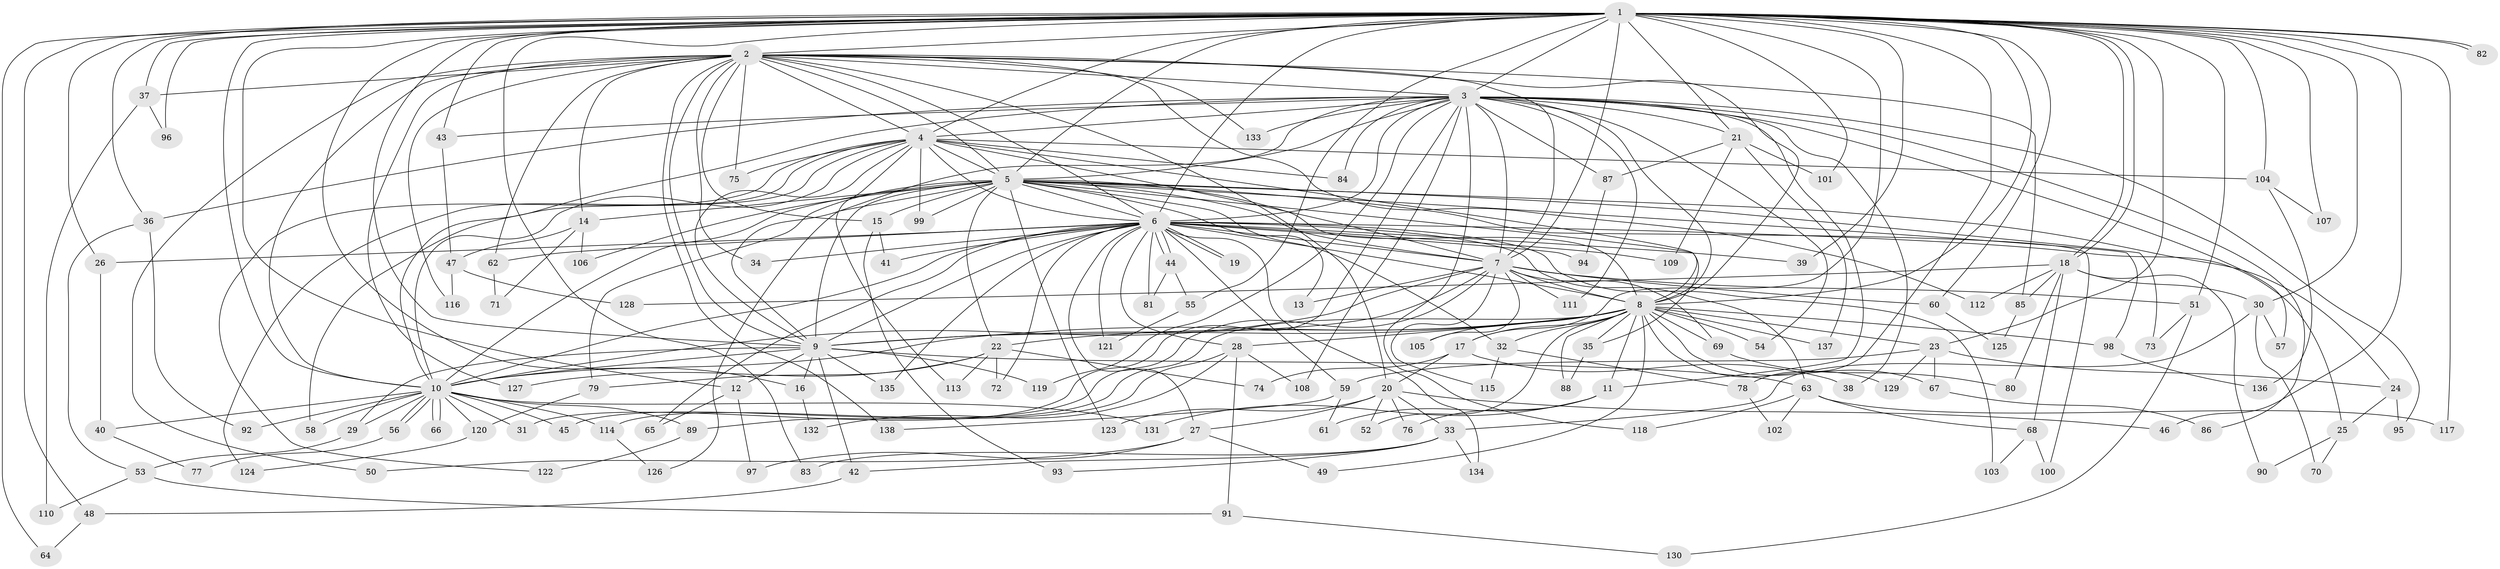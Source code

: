 // Generated by graph-tools (version 1.1) at 2025/49/03/09/25 03:49:34]
// undirected, 138 vertices, 301 edges
graph export_dot {
graph [start="1"]
  node [color=gray90,style=filled];
  1;
  2;
  3;
  4;
  5;
  6;
  7;
  8;
  9;
  10;
  11;
  12;
  13;
  14;
  15;
  16;
  17;
  18;
  19;
  20;
  21;
  22;
  23;
  24;
  25;
  26;
  27;
  28;
  29;
  30;
  31;
  32;
  33;
  34;
  35;
  36;
  37;
  38;
  39;
  40;
  41;
  42;
  43;
  44;
  45;
  46;
  47;
  48;
  49;
  50;
  51;
  52;
  53;
  54;
  55;
  56;
  57;
  58;
  59;
  60;
  61;
  62;
  63;
  64;
  65;
  66;
  67;
  68;
  69;
  70;
  71;
  72;
  73;
  74;
  75;
  76;
  77;
  78;
  79;
  80;
  81;
  82;
  83;
  84;
  85;
  86;
  87;
  88;
  89;
  90;
  91;
  92;
  93;
  94;
  95;
  96;
  97;
  98;
  99;
  100;
  101;
  102;
  103;
  104;
  105;
  106;
  107;
  108;
  109;
  110;
  111;
  112;
  113;
  114;
  115;
  116;
  117;
  118;
  119;
  120;
  121;
  122;
  123;
  124;
  125;
  126;
  127;
  128;
  129;
  130;
  131;
  132;
  133;
  134;
  135;
  136;
  137;
  138;
  1 -- 2;
  1 -- 3;
  1 -- 4;
  1 -- 5;
  1 -- 6;
  1 -- 7;
  1 -- 8;
  1 -- 9;
  1 -- 10;
  1 -- 12;
  1 -- 16;
  1 -- 17;
  1 -- 18;
  1 -- 18;
  1 -- 21;
  1 -- 23;
  1 -- 26;
  1 -- 30;
  1 -- 36;
  1 -- 37;
  1 -- 39;
  1 -- 43;
  1 -- 46;
  1 -- 48;
  1 -- 51;
  1 -- 55;
  1 -- 60;
  1 -- 64;
  1 -- 78;
  1 -- 82;
  1 -- 82;
  1 -- 83;
  1 -- 96;
  1 -- 101;
  1 -- 104;
  1 -- 107;
  1 -- 117;
  2 -- 3;
  2 -- 4;
  2 -- 5;
  2 -- 6;
  2 -- 7;
  2 -- 8;
  2 -- 9;
  2 -- 10;
  2 -- 14;
  2 -- 15;
  2 -- 20;
  2 -- 34;
  2 -- 37;
  2 -- 50;
  2 -- 62;
  2 -- 75;
  2 -- 85;
  2 -- 112;
  2 -- 116;
  2 -- 127;
  2 -- 133;
  2 -- 138;
  3 -- 4;
  3 -- 5;
  3 -- 6;
  3 -- 7;
  3 -- 8;
  3 -- 9;
  3 -- 10;
  3 -- 11;
  3 -- 21;
  3 -- 31;
  3 -- 36;
  3 -- 38;
  3 -- 43;
  3 -- 54;
  3 -- 57;
  3 -- 84;
  3 -- 86;
  3 -- 87;
  3 -- 95;
  3 -- 108;
  3 -- 111;
  3 -- 118;
  3 -- 119;
  3 -- 133;
  4 -- 5;
  4 -- 6;
  4 -- 7;
  4 -- 8;
  4 -- 9;
  4 -- 10;
  4 -- 58;
  4 -- 75;
  4 -- 84;
  4 -- 99;
  4 -- 104;
  4 -- 113;
  4 -- 122;
  4 -- 124;
  5 -- 6;
  5 -- 7;
  5 -- 8;
  5 -- 9;
  5 -- 10;
  5 -- 13;
  5 -- 14;
  5 -- 15;
  5 -- 22;
  5 -- 24;
  5 -- 32;
  5 -- 35;
  5 -- 73;
  5 -- 79;
  5 -- 98;
  5 -- 99;
  5 -- 100;
  5 -- 106;
  5 -- 123;
  5 -- 126;
  6 -- 7;
  6 -- 8;
  6 -- 9;
  6 -- 10;
  6 -- 19;
  6 -- 19;
  6 -- 25;
  6 -- 26;
  6 -- 27;
  6 -- 28;
  6 -- 34;
  6 -- 39;
  6 -- 41;
  6 -- 44;
  6 -- 44;
  6 -- 59;
  6 -- 62;
  6 -- 63;
  6 -- 65;
  6 -- 72;
  6 -- 81;
  6 -- 94;
  6 -- 103;
  6 -- 109;
  6 -- 121;
  6 -- 134;
  6 -- 135;
  7 -- 8;
  7 -- 9;
  7 -- 10;
  7 -- 13;
  7 -- 45;
  7 -- 51;
  7 -- 60;
  7 -- 69;
  7 -- 105;
  7 -- 111;
  7 -- 115;
  8 -- 9;
  8 -- 10;
  8 -- 11;
  8 -- 17;
  8 -- 22;
  8 -- 23;
  8 -- 28;
  8 -- 32;
  8 -- 35;
  8 -- 49;
  8 -- 52;
  8 -- 54;
  8 -- 67;
  8 -- 69;
  8 -- 88;
  8 -- 98;
  8 -- 105;
  8 -- 114;
  8 -- 129;
  8 -- 137;
  9 -- 10;
  9 -- 12;
  9 -- 16;
  9 -- 29;
  9 -- 42;
  9 -- 63;
  9 -- 119;
  9 -- 135;
  10 -- 29;
  10 -- 31;
  10 -- 40;
  10 -- 45;
  10 -- 56;
  10 -- 56;
  10 -- 58;
  10 -- 66;
  10 -- 66;
  10 -- 89;
  10 -- 92;
  10 -- 114;
  10 -- 120;
  10 -- 131;
  11 -- 61;
  11 -- 76;
  11 -- 131;
  12 -- 65;
  12 -- 97;
  14 -- 47;
  14 -- 71;
  14 -- 106;
  15 -- 41;
  15 -- 93;
  16 -- 132;
  17 -- 20;
  17 -- 38;
  17 -- 74;
  18 -- 30;
  18 -- 68;
  18 -- 80;
  18 -- 85;
  18 -- 90;
  18 -- 112;
  18 -- 128;
  20 -- 27;
  20 -- 33;
  20 -- 46;
  20 -- 52;
  20 -- 76;
  20 -- 123;
  21 -- 87;
  21 -- 101;
  21 -- 109;
  21 -- 137;
  22 -- 72;
  22 -- 74;
  22 -- 79;
  22 -- 113;
  22 -- 127;
  23 -- 24;
  23 -- 59;
  23 -- 67;
  23 -- 129;
  24 -- 25;
  24 -- 95;
  25 -- 70;
  25 -- 90;
  26 -- 40;
  27 -- 49;
  27 -- 50;
  27 -- 97;
  28 -- 89;
  28 -- 91;
  28 -- 108;
  28 -- 132;
  29 -- 53;
  30 -- 33;
  30 -- 57;
  30 -- 70;
  32 -- 78;
  32 -- 115;
  33 -- 42;
  33 -- 83;
  33 -- 93;
  33 -- 134;
  35 -- 88;
  36 -- 53;
  36 -- 92;
  37 -- 96;
  37 -- 110;
  40 -- 77;
  42 -- 48;
  43 -- 47;
  44 -- 55;
  44 -- 81;
  47 -- 116;
  47 -- 128;
  48 -- 64;
  51 -- 73;
  51 -- 130;
  53 -- 91;
  53 -- 110;
  55 -- 121;
  56 -- 77;
  59 -- 61;
  59 -- 138;
  60 -- 125;
  62 -- 71;
  63 -- 68;
  63 -- 102;
  63 -- 117;
  63 -- 118;
  67 -- 86;
  68 -- 100;
  68 -- 103;
  69 -- 80;
  78 -- 102;
  79 -- 120;
  85 -- 125;
  87 -- 94;
  89 -- 122;
  91 -- 130;
  98 -- 136;
  104 -- 107;
  104 -- 136;
  114 -- 126;
  120 -- 124;
}
